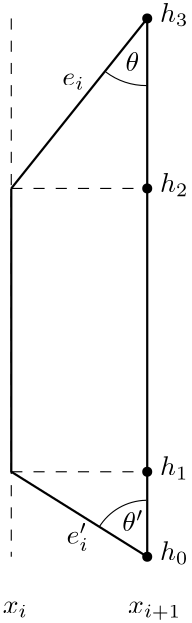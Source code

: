 <?xml version="1.0"?>
<!DOCTYPE ipe SYSTEM "ipe.dtd">
<ipe version="70005" creator="Ipe 7.1.5">
<info created="D:20141015134825" modified="D:20141108144100"/>
<ipestyle name="basic">
<symbol name="arrow/arc(spx)">
<path stroke="sym-stroke" fill="sym-stroke" pen="sym-pen">
0 0 m
-1 0.333 l
-1 -0.333 l
h
</path>
</symbol>
<symbol name="arrow/farc(spx)">
<path stroke="sym-stroke" fill="white" pen="sym-pen">
0 0 m
-1 0.333 l
-1 -0.333 l
h
</path>
</symbol>
<symbol name="mark/circle(sx)" transformations="translations">
<path fill="sym-stroke">
0.6 0 0 0.6 0 0 e
0.4 0 0 0.4 0 0 e
</path>
</symbol>
<symbol name="mark/disk(sx)" transformations="translations">
<path fill="sym-stroke">
0.6 0 0 0.6 0 0 e
</path>
</symbol>
<symbol name="mark/fdisk(sfx)" transformations="translations">
<group>
<path fill="sym-fill">
0.5 0 0 0.5 0 0 e
</path>
<path fill="sym-stroke" fillrule="eofill">
0.6 0 0 0.6 0 0 e
0.4 0 0 0.4 0 0 e
</path>
</group>
</symbol>
<symbol name="mark/box(sx)" transformations="translations">
<path fill="sym-stroke" fillrule="eofill">
-0.6 -0.6 m
0.6 -0.6 l
0.6 0.6 l
-0.6 0.6 l
h
-0.4 -0.4 m
0.4 -0.4 l
0.4 0.4 l
-0.4 0.4 l
h
</path>
</symbol>
<symbol name="mark/square(sx)" transformations="translations">
<path fill="sym-stroke">
-0.6 -0.6 m
0.6 -0.6 l
0.6 0.6 l
-0.6 0.6 l
h
</path>
</symbol>
<symbol name="mark/fsquare(sfx)" transformations="translations">
<group>
<path fill="sym-fill">
-0.5 -0.5 m
0.5 -0.5 l
0.5 0.5 l
-0.5 0.5 l
h
</path>
<path fill="sym-stroke" fillrule="eofill">
-0.6 -0.6 m
0.6 -0.6 l
0.6 0.6 l
-0.6 0.6 l
h
-0.4 -0.4 m
0.4 -0.4 l
0.4 0.4 l
-0.4 0.4 l
h
</path>
</group>
</symbol>
<symbol name="mark/cross(sx)" transformations="translations">
<group>
<path fill="sym-stroke">
-0.43 -0.57 m
0.57 0.43 l
0.43 0.57 l
-0.57 -0.43 l
h
</path>
<path fill="sym-stroke">
-0.43 0.57 m
0.57 -0.43 l
0.43 -0.57 l
-0.57 0.43 l
h
</path>
</group>
</symbol>
<symbol name="arrow/fnormal(spx)">
<path stroke="sym-stroke" fill="white" pen="sym-pen">
0 0 m
-1 0.333 l
-1 -0.333 l
h
</path>
</symbol>
<symbol name="arrow/pointed(spx)">
<path stroke="sym-stroke" fill="sym-stroke" pen="sym-pen">
0 0 m
-1 0.333 l
-0.8 0 l
-1 -0.333 l
h
</path>
</symbol>
<symbol name="arrow/fpointed(spx)">
<path stroke="sym-stroke" fill="white" pen="sym-pen">
0 0 m
-1 0.333 l
-0.8 0 l
-1 -0.333 l
h
</path>
</symbol>
<symbol name="arrow/linear(spx)">
<path stroke="sym-stroke" pen="sym-pen">
-1 0.333 m
0 0 l
-1 -0.333 l
</path>
</symbol>
<symbol name="arrow/fdouble(spx)">
<path stroke="sym-stroke" fill="white" pen="sym-pen">
0 0 m
-1 0.333 l
-1 -0.333 l
h
-1 0 m
-2 0.333 l
-2 -0.333 l
h
</path>
</symbol>
<symbol name="arrow/double(spx)">
<path stroke="sym-stroke" fill="sym-stroke" pen="sym-pen">
0 0 m
-1 0.333 l
-1 -0.333 l
h
-1 0 m
-2 0.333 l
-2 -0.333 l
h
</path>
</symbol>
<pen name="heavier" value="0.8"/>
<pen name="fat" value="1.2"/>
<pen name="ultrafat" value="2"/>
<symbolsize name="large" value="5"/>
<symbolsize name="small" value="2"/>
<symbolsize name="tiny" value="1.1"/>
<arrowsize name="large" value="10"/>
<arrowsize name="small" value="5"/>
<arrowsize name="tiny" value="3"/>
<color name="red" value="1 0 0"/>
<color name="green" value="0 1 0"/>
<color name="blue" value="0 0 1"/>
<color name="yellow" value="1 1 0"/>
<color name="orange" value="1 0.647 0"/>
<color name="gold" value="1 0.843 0"/>
<color name="purple" value="0.627 0.125 0.941"/>
<color name="gray" value="0.745"/>
<color name="brown" value="0.647 0.165 0.165"/>
<color name="navy" value="0 0 0.502"/>
<color name="pink" value="1 0.753 0.796"/>
<color name="seagreen" value="0.18 0.545 0.341"/>
<color name="turquoise" value="0.251 0.878 0.816"/>
<color name="violet" value="0.933 0.51 0.933"/>
<color name="darkblue" value="0 0 0.545"/>
<color name="darkcyan" value="0 0.545 0.545"/>
<color name="darkgray" value="0.663"/>
<color name="darkgreen" value="0 0.392 0"/>
<color name="darkmagenta" value="0.545 0 0.545"/>
<color name="darkorange" value="1 0.549 0"/>
<color name="darkred" value="0.545 0 0"/>
<color name="lightblue" value="0.678 0.847 0.902"/>
<color name="lightcyan" value="0.878 1 1"/>
<color name="lightgray" value="0.827"/>
<color name="lightgreen" value="0.565 0.933 0.565"/>
<color name="lightyellow" value="1 1 0.878"/>
<dashstyle name="dashed" value="[4] 0"/>
<dashstyle name="dotted" value="[1 3] 0"/>
<dashstyle name="dash dotted" value="[4 2 1 2] 0"/>
<dashstyle name="dash dot dotted" value="[4 2 1 2 1 2] 0"/>
<textsize name="large" value="\large"/>
<textsize name="Large" value="\Large"/>
<textsize name="LARGE" value="\LARGE"/>
<textsize name="huge" value="\huge"/>
<textsize name="Huge" value="\Huge"/>
<textsize name="small" value="\small"/>
<textsize name="footnote" value="\footnotesize"/>
<textsize name="tiny" value="\tiny"/>
<textstyle name="center" begin="\begin{center}" end="\end{center}"/>
<textstyle name="itemize" begin="\begin{itemize}" end="\end{itemize}"/>
<textstyle name="item" begin="\begin{itemize}\item{}" end="\end{itemize}"/>
<gridsize name="4 pts" value="4"/>
<gridsize name="8 pts (~3 mm)" value="8"/>
<gridsize name="16 pts (~6 mm)" value="16"/>
<gridsize name="32 pts (~12 mm)" value="32"/>
<gridsize name="10 pts (~3.5 mm)" value="10"/>
<gridsize name="20 pts (~7 mm)" value="20"/>
<gridsize name="14 pts (~5 mm)" value="14"/>
<gridsize name="28 pts (~10 mm)" value="28"/>
<gridsize name="56 pts (~20 mm)" value="56"/>
<anglesize name="90 deg" value="90"/>
<anglesize name="60 deg" value="60"/>
<anglesize name="45 deg" value="45"/>
<anglesize name="30 deg" value="30"/>
<anglesize name="22.5 deg" value="22.5"/>
<tiling name="falling" angle="-60" step="4" width="1"/>
<tiling name="rising" angle="30" step="4" width="1"/>
</ipestyle>
<page>
<layer name="alpha"/>
<view layers="alpha" active="alpha"/>
<path layer="alpha" matrix="0.764706 0 0 0.63745 29.1765 268.622" stroke="black" dash="dashed">
128 736 m
128 432 l
</path>
<path matrix="0.764706 0 0 0.63745 29.1765 268.622" stroke="black" pen="heavier">
128 640 m
192 736 l
192 432 l
128 480 l
128 640 l
</path>
<path matrix="0.764706 0 0 0.63745 29.1765 268.622" stroke="black" dash="dashed">
128 640 m
192 640 l
</path>
<path matrix="0.764706 0 0 0.63745 29.1765 268.622" stroke="black" dash="dashed">
128 480 m
192 480 l
</path>
<use matrix="0.764706 0 0 0.63745 29.1765 268.622" name="mark/disk(sx)" pos="192 736" size="normal" stroke="black"/>
<use matrix="0.764706 0 0 0.63745 29.1765 268.622" name="mark/disk(sx)" pos="192 640" size="normal" stroke="black"/>
<use matrix="0.764706 0 0 0.63745 29.1765 268.622" name="mark/disk(sx)" pos="192 480" size="normal" stroke="black"/>
<use matrix="0.764706 0 0 0.63745 29.1765 268.622" name="mark/disk(sx)" pos="192 432" size="normal" stroke="black"/>
<text matrix="0.764706 0 0 0.63745 21.5294 267.347" transformations="translations" pos="208 736" stroke="black" type="label" width="10.209" height="6.923" depth="1.49" valign="baseline">$h_3$</text>
<text matrix="0.764706 0 0 0.63745 21.5294 267.347" transformations="translations" pos="208 640" stroke="black" type="label" width="10.209" height="6.923" depth="1.49" valign="baseline">$h_2$</text>
<text matrix="0.764706 0 0 0.63745 21.5294 267.347" transformations="translations" pos="208 480" stroke="black" type="label" width="10.209" height="6.923" depth="1.49" valign="baseline">$h_1$</text>
<text matrix="0.764706 0 0 0.63745 21.5294 267.347" transformations="translations" pos="208 432" stroke="black" type="label" width="10.209" height="6.923" depth="1.49" valign="baseline">$h_0$</text>
<text matrix="0.764706 0 0 0.63745 26.1176 268.622" transformations="translations" pos="128 400" stroke="black" type="label" width="9.011" height="4.294" depth="1.49" valign="baseline">$x_i$</text>
<text matrix="0.764706 0 0 0.63745 22.2941 268.622" transformations="translations" pos="192 400" stroke="black" type="label" width="19.098" height="4.294" depth="2.32" valign="baseline">$x_{i+1}$</text>
<text matrix="0.764706 0 0 0.63745 35.2941 275.084" transformations="translations" pos="144 688" stroke="black" type="label" width="7.956" height="4.294" depth="1.49" valign="baseline">$e_i$</text>
<text matrix="0.764706 0 0 0.63745 24.5882 273.271" transformations="translations" pos="160 432" stroke="black" type="label" width="7.956" height="7.493" depth="2.59" valign="baseline">$e_i&apos;$</text>
<path stroke="black">
158.66 554.63 m
20.3385 0 0 -20.3385 176 544 175.586 564.334 a
</path>
<text matrix="1 0 0 1 -2 -2" transformations="translations" pos="169.019 555.251" stroke="black" type="label" width="7.749" height="7.49" depth="0" valign="baseline">$\theta&apos;$</text>
<path stroke="black">
175.842 713.62 m
24.0333 0 0 -24.0333 175.635 737.652 161.029 718.567 a
</path>
<text matrix="1 0 0 1 0 -3" transformations="translations" pos="168.177 721.907" stroke="black" type="label" width="4.954" height="6.918" depth="0" valign="baseline">$\theta$</text>
</page>
</ipe>
